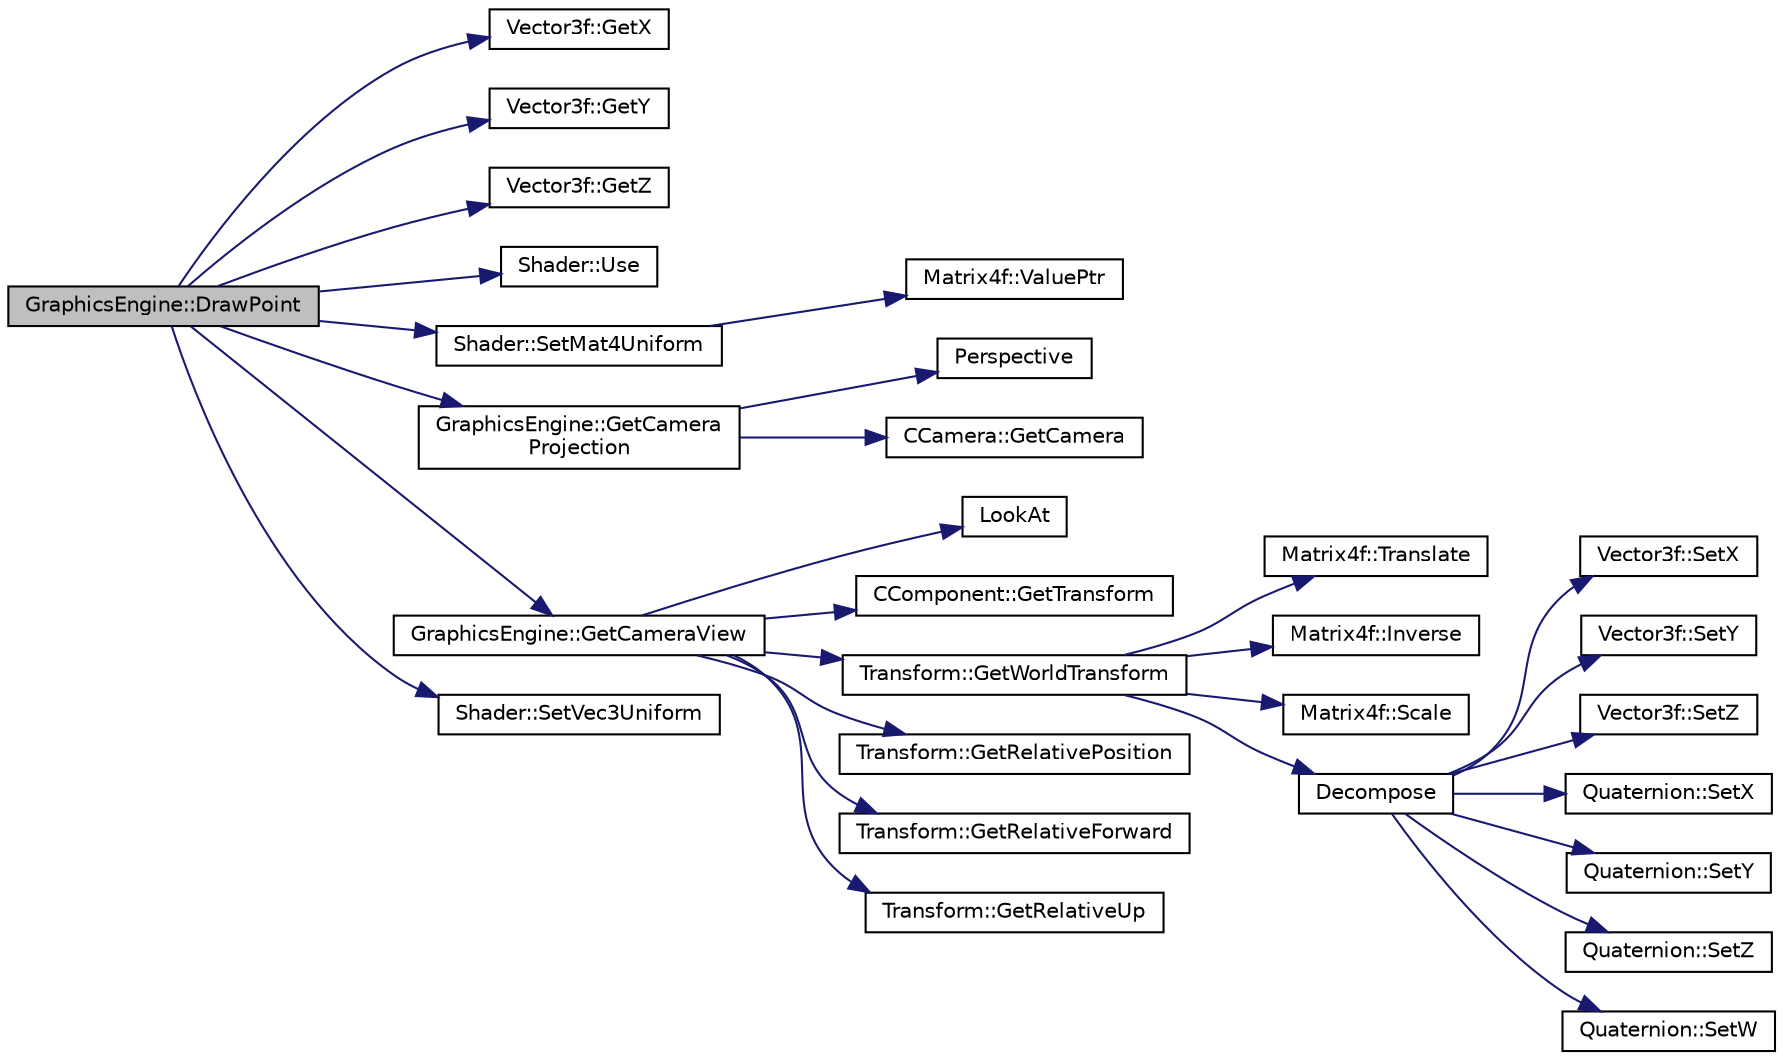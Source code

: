 digraph "GraphicsEngine::DrawPoint"
{
 // LATEX_PDF_SIZE
  edge [fontname="Helvetica",fontsize="10",labelfontname="Helvetica",labelfontsize="10"];
  node [fontname="Helvetica",fontsize="10",shape=record];
  rankdir="LR";
  Node231 [label="GraphicsEngine::DrawPoint",height=0.2,width=0.4,color="black", fillcolor="grey75", style="filled", fontcolor="black",tooltip=" "];
  Node231 -> Node232 [color="midnightblue",fontsize="10",style="solid",fontname="Helvetica"];
  Node232 [label="Vector3f::GetX",height=0.2,width=0.4,color="black", fillcolor="white", style="filled",URL="$class_vector3f.html#abb50ca8baf8111e9bae60e4f7c144db3",tooltip="x value accessor"];
  Node231 -> Node233 [color="midnightblue",fontsize="10",style="solid",fontname="Helvetica"];
  Node233 [label="Vector3f::GetY",height=0.2,width=0.4,color="black", fillcolor="white", style="filled",URL="$class_vector3f.html#a9a1317e3ba2ef2c5e661d340a74a825a",tooltip="y value accessor"];
  Node231 -> Node234 [color="midnightblue",fontsize="10",style="solid",fontname="Helvetica"];
  Node234 [label="Vector3f::GetZ",height=0.2,width=0.4,color="black", fillcolor="white", style="filled",URL="$class_vector3f.html#a874fc93c81a47a0455afb9cdd542c599",tooltip="z value accessor"];
  Node231 -> Node235 [color="midnightblue",fontsize="10",style="solid",fontname="Helvetica"];
  Node235 [label="Shader::Use",height=0.2,width=0.4,color="black", fillcolor="white", style="filled",URL="$class_shader.html#a11a2de17d1d077ec34acd4f7cd57f6b1",tooltip="Sets this shader object to the current opengl shader instance"];
  Node231 -> Node236 [color="midnightblue",fontsize="10",style="solid",fontname="Helvetica"];
  Node236 [label="Shader::SetMat4Uniform",height=0.2,width=0.4,color="black", fillcolor="white", style="filled",URL="$class_shader.html#af3c9771992ec0ec23433713bebb4ee79",tooltip="Sets a global matrix 4x4 uniform in the shader"];
  Node236 -> Node237 [color="midnightblue",fontsize="10",style="solid",fontname="Helvetica"];
  Node237 [label="Matrix4f::ValuePtr",height=0.2,width=0.4,color="black", fillcolor="white", style="filled",URL="$class_matrix4f.html#a2e3678454ddd2063fff3f21dfac85a45",tooltip=" "];
  Node231 -> Node238 [color="midnightblue",fontsize="10",style="solid",fontname="Helvetica"];
  Node238 [label="GraphicsEngine::GetCamera\lProjection",height=0.2,width=0.4,color="black", fillcolor="white", style="filled",URL="$class_graphics_engine.html#ad368bd761d0bea42600b0d5479d24f23",tooltip="Accessor for the projection matrix of the active camera."];
  Node238 -> Node239 [color="midnightblue",fontsize="10",style="solid",fontname="Helvetica"];
  Node239 [label="Perspective",height=0.2,width=0.4,color="black", fillcolor="white", style="filled",URL="$_misc_math_8cpp.html#adab621185cf6bcd31d66155a90eb1f0e",tooltip=" "];
  Node238 -> Node240 [color="midnightblue",fontsize="10",style="solid",fontname="Helvetica"];
  Node240 [label="CCamera::GetCamera",height=0.2,width=0.4,color="black", fillcolor="white", style="filled",URL="$class_c_camera.html#a0e2ace71b0702c64078e5cf997026247",tooltip="camera accessor"];
  Node231 -> Node241 [color="midnightblue",fontsize="10",style="solid",fontname="Helvetica"];
  Node241 [label="GraphicsEngine::GetCameraView",height=0.2,width=0.4,color="black", fillcolor="white", style="filled",URL="$class_graphics_engine.html#a0ee78e7d5cd78fef727ee2543f80cbd5",tooltip="returns the current camera view position/direction"];
  Node241 -> Node242 [color="midnightblue",fontsize="10",style="solid",fontname="Helvetica"];
  Node242 [label="LookAt",height=0.2,width=0.4,color="black", fillcolor="white", style="filled",URL="$_misc_math_8cpp.html#a84fdff132c6f3a334dbb0146e255b072",tooltip=" "];
  Node241 -> Node243 [color="midnightblue",fontsize="10",style="solid",fontname="Helvetica"];
  Node243 [label="CComponent::GetTransform",height=0.2,width=0.4,color="black", fillcolor="white", style="filled",URL="$class_c_component.html#a3796546e2460ee6457af80534ddff0d5",tooltip="transform accessor"];
  Node241 -> Node244 [color="midnightblue",fontsize="10",style="solid",fontname="Helvetica"];
  Node244 [label="Transform::GetWorldTransform",height=0.2,width=0.4,color="black", fillcolor="white", style="filled",URL="$class_transform.html#ac84077749121c7c7192d3ffa47db49c9",tooltip="Gets this transform's absolute value in world space based on all its parents."];
  Node244 -> Node245 [color="midnightblue",fontsize="10",style="solid",fontname="Helvetica"];
  Node245 [label="Matrix4f::Translate",height=0.2,width=0.4,color="black", fillcolor="white", style="filled",URL="$class_matrix4f.html#a7f24e90f377fa263ff85116aad8f25bb",tooltip=" "];
  Node244 -> Node246 [color="midnightblue",fontsize="10",style="solid",fontname="Helvetica"];
  Node246 [label="Matrix4f::Inverse",height=0.2,width=0.4,color="black", fillcolor="white", style="filled",URL="$class_matrix4f.html#aa09d69518dac4d550ad479961ec19f73",tooltip=" "];
  Node244 -> Node247 [color="midnightblue",fontsize="10",style="solid",fontname="Helvetica"];
  Node247 [label="Matrix4f::Scale",height=0.2,width=0.4,color="black", fillcolor="white", style="filled",URL="$class_matrix4f.html#a71cb5e4de86d71bf51c079ad8acbf229",tooltip=" "];
  Node244 -> Node248 [color="midnightblue",fontsize="10",style="solid",fontname="Helvetica"];
  Node248 [label="Decompose",height=0.2,width=0.4,color="black", fillcolor="white", style="filled",URL="$_misc_math_8cpp.html#a5333ad52717a28c5234329908023c296",tooltip=" "];
  Node248 -> Node249 [color="midnightblue",fontsize="10",style="solid",fontname="Helvetica"];
  Node249 [label="Vector3f::SetX",height=0.2,width=0.4,color="black", fillcolor="white", style="filled",URL="$class_vector3f.html#aaa6791fa256647707bcf41017f498bcf",tooltip="x value mutator"];
  Node248 -> Node250 [color="midnightblue",fontsize="10",style="solid",fontname="Helvetica"];
  Node250 [label="Vector3f::SetY",height=0.2,width=0.4,color="black", fillcolor="white", style="filled",URL="$class_vector3f.html#a260bcd7eb6bebb43f79a29421d254f2b",tooltip="y value mutator"];
  Node248 -> Node251 [color="midnightblue",fontsize="10",style="solid",fontname="Helvetica"];
  Node251 [label="Vector3f::SetZ",height=0.2,width=0.4,color="black", fillcolor="white", style="filled",URL="$class_vector3f.html#afb24d616af2e75cce9af632c870141ac",tooltip="z value mutator"];
  Node248 -> Node252 [color="midnightblue",fontsize="10",style="solid",fontname="Helvetica"];
  Node252 [label="Quaternion::SetX",height=0.2,width=0.4,color="black", fillcolor="white", style="filled",URL="$class_quaternion.html#a1bfc1782be552d9163706f772faab415",tooltip="x value mutator"];
  Node248 -> Node253 [color="midnightblue",fontsize="10",style="solid",fontname="Helvetica"];
  Node253 [label="Quaternion::SetY",height=0.2,width=0.4,color="black", fillcolor="white", style="filled",URL="$class_quaternion.html#a7bb167a496e76cd5dfeeff68cd22c143",tooltip="y value mutator"];
  Node248 -> Node254 [color="midnightblue",fontsize="10",style="solid",fontname="Helvetica"];
  Node254 [label="Quaternion::SetZ",height=0.2,width=0.4,color="black", fillcolor="white", style="filled",URL="$class_quaternion.html#a68030fa2014f3d281ac8116722954661",tooltip="z value mutator"];
  Node248 -> Node255 [color="midnightblue",fontsize="10",style="solid",fontname="Helvetica"];
  Node255 [label="Quaternion::SetW",height=0.2,width=0.4,color="black", fillcolor="white", style="filled",URL="$class_quaternion.html#a1ebf115669b6eea34055c9ceabbab3c7",tooltip="w value mutator"];
  Node241 -> Node256 [color="midnightblue",fontsize="10",style="solid",fontname="Helvetica"];
  Node256 [label="Transform::GetRelativePosition",height=0.2,width=0.4,color="black", fillcolor="white", style="filled",URL="$class_transform.html#a07df84a85998644477081fc31d53e546",tooltip="position accessor"];
  Node241 -> Node257 [color="midnightblue",fontsize="10",style="solid",fontname="Helvetica"];
  Node257 [label="Transform::GetRelativeForward",height=0.2,width=0.4,color="black", fillcolor="white", style="filled",URL="$class_transform.html#acdae6b71a7ab33739288c07e5876bc40",tooltip="Retrieves the forward direction of this vector relative to parent transform."];
  Node241 -> Node258 [color="midnightblue",fontsize="10",style="solid",fontname="Helvetica"];
  Node258 [label="Transform::GetRelativeUp",height=0.2,width=0.4,color="black", fillcolor="white", style="filled",URL="$class_transform.html#a6b845db08255a6fa05d94bfeefc7ef9f",tooltip="Retrieves the up direction of this vector relative to parent transform."];
  Node231 -> Node259 [color="midnightblue",fontsize="10",style="solid",fontname="Helvetica"];
  Node259 [label="Shader::SetVec3Uniform",height=0.2,width=0.4,color="black", fillcolor="white", style="filled",URL="$class_shader.html#a45c80435b4ade277078d352c0cad5aa8",tooltip=" "];
}
